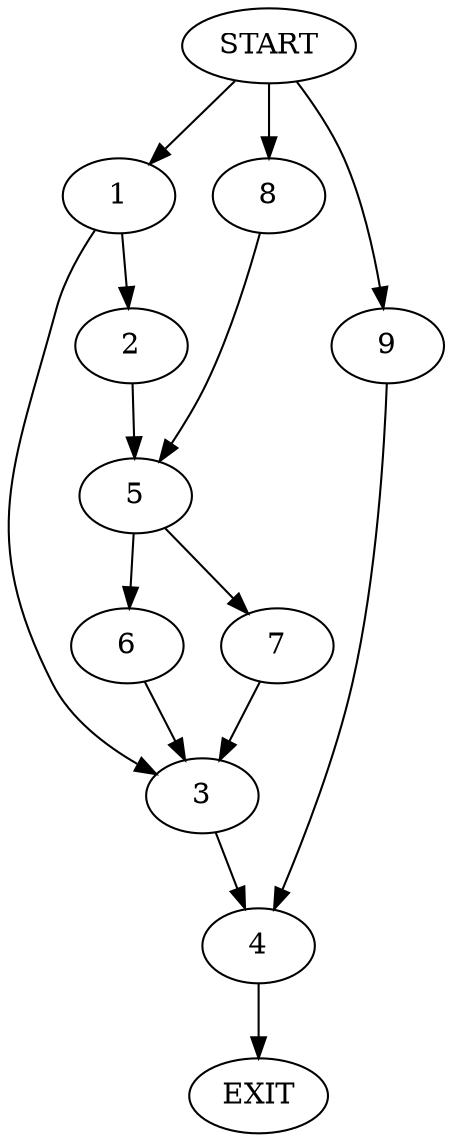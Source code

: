 digraph {
0 [label="START"]
10 [label="EXIT"]
0 -> 1
1 -> 2
1 -> 3
3 -> 4
2 -> 5
5 -> 6
5 -> 7
0 -> 8
8 -> 5
6 -> 3
7 -> 3
4 -> 10
0 -> 9
9 -> 4
}
